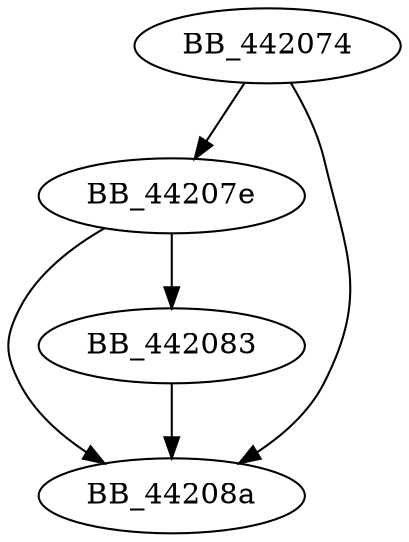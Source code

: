 DiGraph sub_442074{
BB_442074->BB_44207e
BB_442074->BB_44208a
BB_44207e->BB_442083
BB_44207e->BB_44208a
BB_442083->BB_44208a
}
